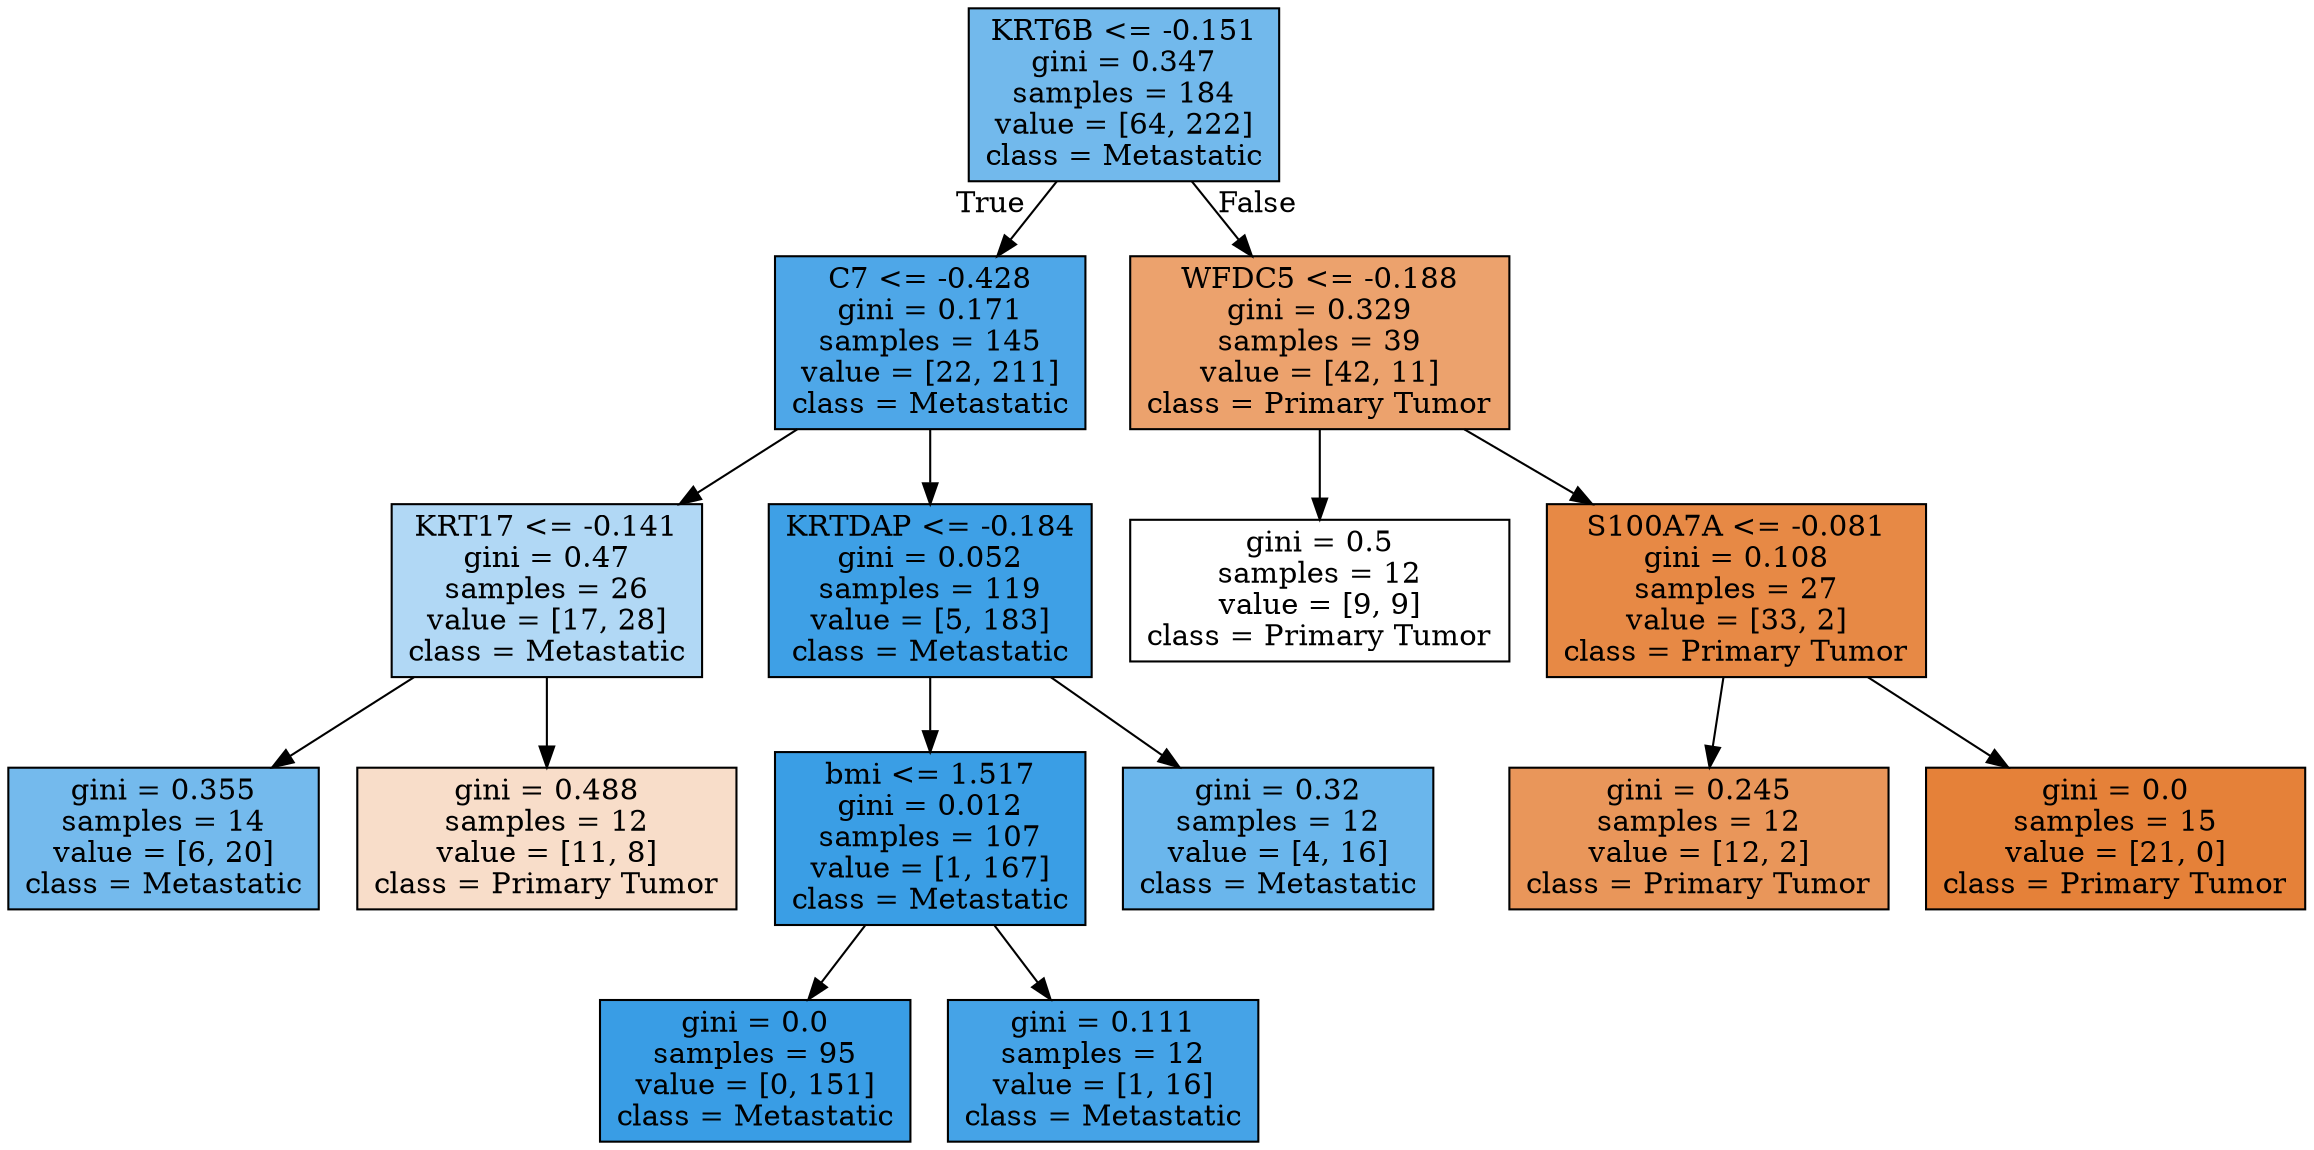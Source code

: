 digraph Tree {
node [shape=box, style="filled", color="black"] ;
0 [label="KRT6B <= -0.151\ngini = 0.347\nsamples = 184\nvalue = [64, 222]\nclass = Metastatic", fillcolor="#72b9ec"] ;
1 [label="C7 <= -0.428\ngini = 0.171\nsamples = 145\nvalue = [22, 211]\nclass = Metastatic", fillcolor="#4ea7e8"] ;
0 -> 1 [labeldistance=2.5, labelangle=45, headlabel="True"] ;
2 [label="KRT17 <= -0.141\ngini = 0.47\nsamples = 26\nvalue = [17, 28]\nclass = Metastatic", fillcolor="#b1d8f5"] ;
1 -> 2 ;
3 [label="gini = 0.355\nsamples = 14\nvalue = [6, 20]\nclass = Metastatic", fillcolor="#74baed"] ;
2 -> 3 ;
4 [label="gini = 0.488\nsamples = 12\nvalue = [11, 8]\nclass = Primary Tumor", fillcolor="#f8ddc9"] ;
2 -> 4 ;
5 [label="KRTDAP <= -0.184\ngini = 0.052\nsamples = 119\nvalue = [5, 183]\nclass = Metastatic", fillcolor="#3ea0e6"] ;
1 -> 5 ;
6 [label="bmi <= 1.517\ngini = 0.012\nsamples = 107\nvalue = [1, 167]\nclass = Metastatic", fillcolor="#3a9ee5"] ;
5 -> 6 ;
7 [label="gini = 0.0\nsamples = 95\nvalue = [0, 151]\nclass = Metastatic", fillcolor="#399de5"] ;
6 -> 7 ;
8 [label="gini = 0.111\nsamples = 12\nvalue = [1, 16]\nclass = Metastatic", fillcolor="#45a3e7"] ;
6 -> 8 ;
9 [label="gini = 0.32\nsamples = 12\nvalue = [4, 16]\nclass = Metastatic", fillcolor="#6ab6ec"] ;
5 -> 9 ;
10 [label="WFDC5 <= -0.188\ngini = 0.329\nsamples = 39\nvalue = [42, 11]\nclass = Primary Tumor", fillcolor="#eca26d"] ;
0 -> 10 [labeldistance=2.5, labelangle=-45, headlabel="False"] ;
11 [label="gini = 0.5\nsamples = 12\nvalue = [9, 9]\nclass = Primary Tumor", fillcolor="#ffffff"] ;
10 -> 11 ;
12 [label="S100A7A <= -0.081\ngini = 0.108\nsamples = 27\nvalue = [33, 2]\nclass = Primary Tumor", fillcolor="#e78945"] ;
10 -> 12 ;
13 [label="gini = 0.245\nsamples = 12\nvalue = [12, 2]\nclass = Primary Tumor", fillcolor="#e9965a"] ;
12 -> 13 ;
14 [label="gini = 0.0\nsamples = 15\nvalue = [21, 0]\nclass = Primary Tumor", fillcolor="#e58139"] ;
12 -> 14 ;
}